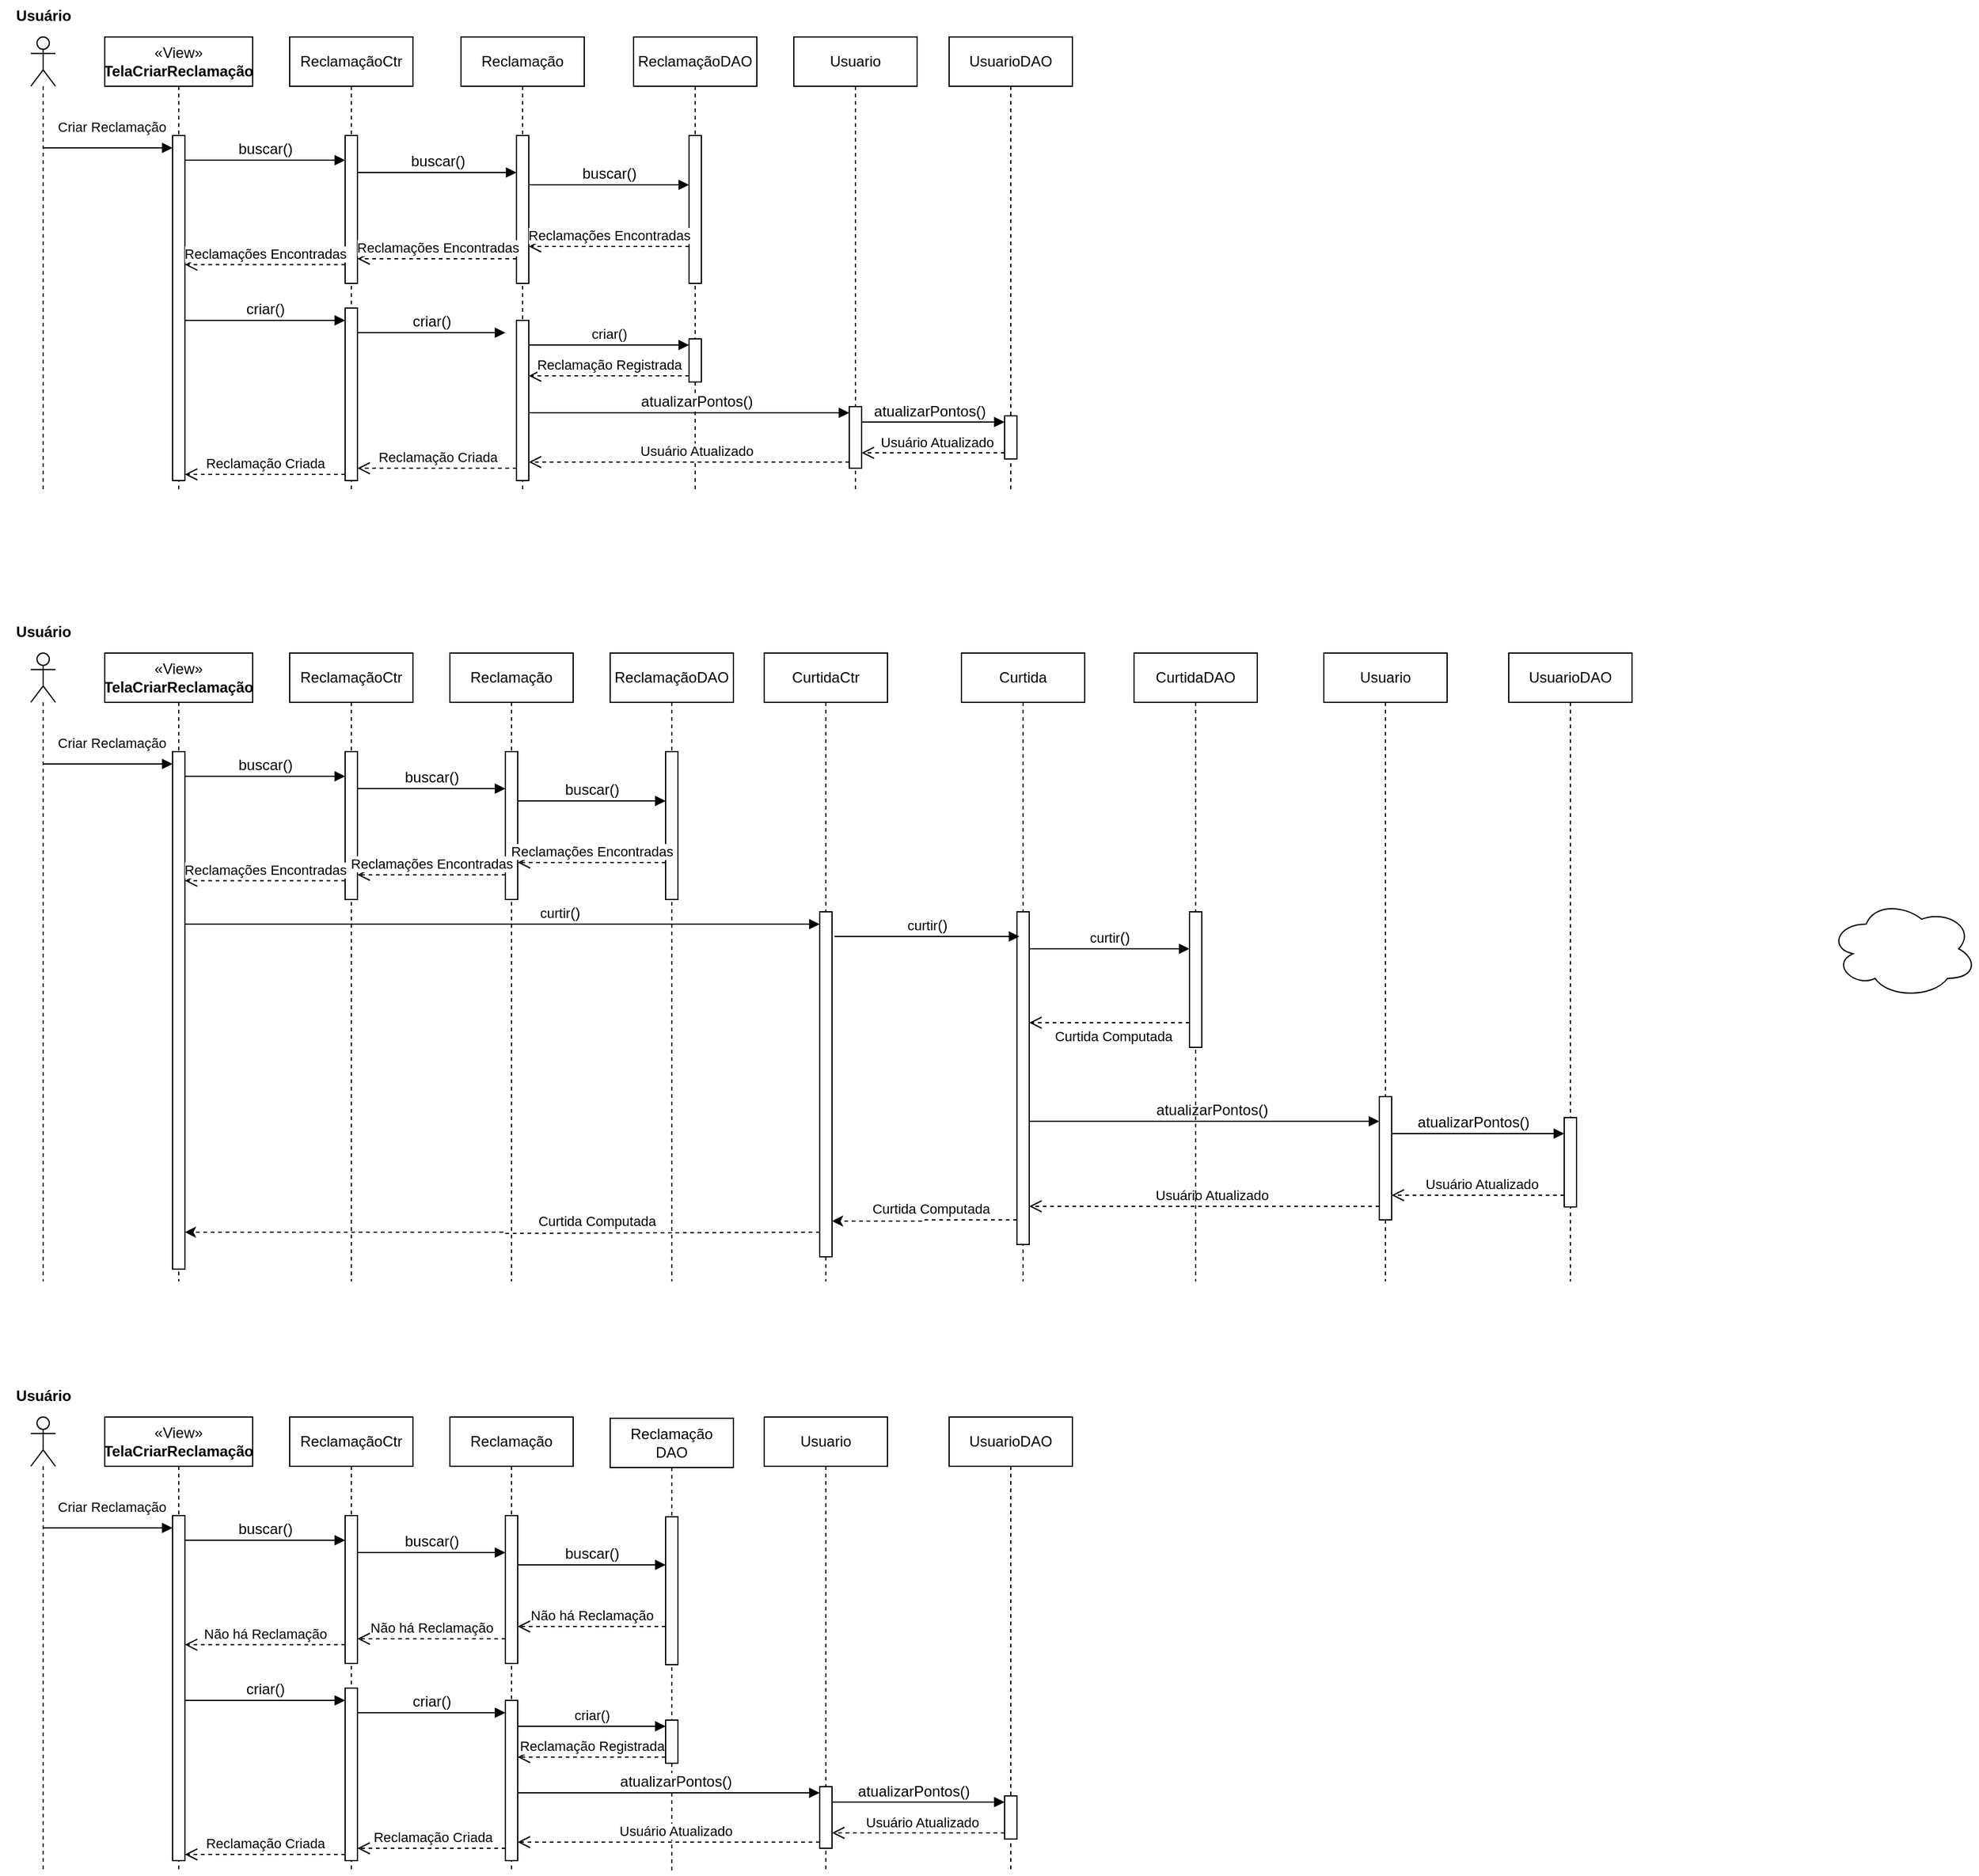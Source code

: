 <mxfile version="24.7.17">
  <diagram name="Página-1" id="Nm1Fz7t73D1OGTeDfmak">
    <mxGraphModel dx="2654" dy="497" grid="1" gridSize="10" guides="1" tooltips="1" connect="1" arrows="1" fold="1" page="1" pageScale="1" pageWidth="827" pageHeight="1169" math="0" shadow="0">
      <root>
        <mxCell id="0" />
        <mxCell id="1" parent="0" />
        <mxCell id="8YJoVrMXhFkuWjcxH3iJ-1" value="" style="shape=umlLifeline;perimeter=lifelinePerimeter;whiteSpace=wrap;html=1;container=1;dropTarget=0;collapsible=0;recursiveResize=0;outlineConnect=0;portConstraint=eastwest;newEdgeStyle={&quot;curved&quot;:0,&quot;rounded&quot;:0};participant=umlActor;" parent="1" vertex="1">
          <mxGeometry x="-1629" y="200" width="20" height="370" as="geometry" />
        </mxCell>
        <mxCell id="8YJoVrMXhFkuWjcxH3iJ-2" value="«View»&lt;br&gt;&lt;b&gt;TelaCriarReclamação&lt;/b&gt;" style="shape=umlLifeline;perimeter=lifelinePerimeter;whiteSpace=wrap;html=1;container=1;dropTarget=0;collapsible=0;recursiveResize=0;outlineConnect=0;portConstraint=eastwest;newEdgeStyle={&quot;curved&quot;:0,&quot;rounded&quot;:0};" parent="1" vertex="1">
          <mxGeometry x="-1569" y="200" width="120" height="370" as="geometry" />
        </mxCell>
        <mxCell id="8YJoVrMXhFkuWjcxH3iJ-11" value="" style="html=1;points=[[0,0,0,0,5],[0,1,0,0,-5],[1,0,0,0,5],[1,1,0,0,-5]];perimeter=orthogonalPerimeter;outlineConnect=0;targetShapes=umlLifeline;portConstraint=eastwest;newEdgeStyle={&quot;curved&quot;:0,&quot;rounded&quot;:0};" parent="8YJoVrMXhFkuWjcxH3iJ-2" vertex="1">
          <mxGeometry x="55" y="80" width="10" height="280" as="geometry" />
        </mxCell>
        <mxCell id="8YJoVrMXhFkuWjcxH3iJ-3" value="&lt;span style=&quot;font-family: Helvetica; font-size: 12px; font-style: normal; font-variant-ligatures: normal; font-variant-caps: normal; font-weight: 400; letter-spacing: normal; orphans: 2; text-align: center; text-indent: 0px; text-transform: none; widows: 2; word-spacing: 0px; -webkit-text-stroke-width: 0px; white-space: nowrap; text-decoration-thickness: initial; text-decoration-style: initial; text-decoration-color: initial; float: none; display: inline !important;&quot;&gt;Reclamação&lt;/span&gt;" style="shape=umlLifeline;perimeter=lifelinePerimeter;whiteSpace=wrap;html=1;container=1;dropTarget=0;collapsible=0;recursiveResize=0;outlineConnect=0;portConstraint=eastwest;newEdgeStyle={&quot;curved&quot;:0,&quot;rounded&quot;:0};" parent="1" vertex="1">
          <mxGeometry x="-1280" y="200" width="100" height="370" as="geometry" />
        </mxCell>
        <mxCell id="8YJoVrMXhFkuWjcxH3iJ-17" value="" style="html=1;points=[[0,0,0,0,5],[0,1,0,0,-5],[1,0,0,0,5],[1,1,0,0,-5]];perimeter=orthogonalPerimeter;outlineConnect=0;targetShapes=umlLifeline;portConstraint=eastwest;newEdgeStyle={&quot;curved&quot;:0,&quot;rounded&quot;:0};" parent="8YJoVrMXhFkuWjcxH3iJ-3" vertex="1">
          <mxGeometry x="45" y="230" width="10" height="130" as="geometry" />
        </mxCell>
        <mxCell id="Itz8E9hRGJA2VsY3wR06-3" value="" style="html=1;points=[[0,0,0,0,5],[0,1,0,0,-5],[1,0,0,0,5],[1,1,0,0,-5]];perimeter=orthogonalPerimeter;outlineConnect=0;targetShapes=umlLifeline;portConstraint=eastwest;newEdgeStyle={&quot;curved&quot;:0,&quot;rounded&quot;:0};" parent="8YJoVrMXhFkuWjcxH3iJ-3" vertex="1">
          <mxGeometry x="45" y="80" width="10" height="120" as="geometry" />
        </mxCell>
        <mxCell id="8YJoVrMXhFkuWjcxH3iJ-4" value="Reclamação&lt;span style=&quot;background-color: initial;&quot;&gt;DAO&lt;/span&gt;" style="shape=umlLifeline;perimeter=lifelinePerimeter;whiteSpace=wrap;html=1;container=1;dropTarget=0;collapsible=0;recursiveResize=0;outlineConnect=0;portConstraint=eastwest;newEdgeStyle={&quot;curved&quot;:0,&quot;rounded&quot;:0};" parent="1" vertex="1">
          <mxGeometry x="-1140" y="200" width="100" height="370" as="geometry" />
        </mxCell>
        <mxCell id="8YJoVrMXhFkuWjcxH3iJ-21" value="" style="html=1;points=[[0,0,0,0,5],[0,1,0,0,-5],[1,0,0,0,5],[1,1,0,0,-5]];perimeter=orthogonalPerimeter;outlineConnect=0;targetShapes=umlLifeline;portConstraint=eastwest;newEdgeStyle={&quot;curved&quot;:0,&quot;rounded&quot;:0};" parent="8YJoVrMXhFkuWjcxH3iJ-4" vertex="1">
          <mxGeometry x="45" y="245" width="10" height="35" as="geometry" />
        </mxCell>
        <mxCell id="Itz8E9hRGJA2VsY3wR06-4" value="" style="html=1;points=[[0,0,0,0,5],[0,1,0,0,-5],[1,0,0,0,5],[1,1,0,0,-5]];perimeter=orthogonalPerimeter;outlineConnect=0;targetShapes=umlLifeline;portConstraint=eastwest;newEdgeStyle={&quot;curved&quot;:0,&quot;rounded&quot;:0};" parent="8YJoVrMXhFkuWjcxH3iJ-4" vertex="1">
          <mxGeometry x="45" y="80" width="10" height="120" as="geometry" />
        </mxCell>
        <mxCell id="8YJoVrMXhFkuWjcxH3iJ-5" value="&lt;span style=&quot;text-wrap: nowrap;&quot;&gt;ReclamaçãoCtr&lt;/span&gt;" style="shape=umlLifeline;perimeter=lifelinePerimeter;whiteSpace=wrap;html=1;container=1;dropTarget=0;collapsible=0;recursiveResize=0;outlineConnect=0;portConstraint=eastwest;newEdgeStyle={&quot;curved&quot;:0,&quot;rounded&quot;:0};" parent="1" vertex="1">
          <mxGeometry x="-1419" y="200" width="100" height="370" as="geometry" />
        </mxCell>
        <mxCell id="8YJoVrMXhFkuWjcxH3iJ-14" value="" style="html=1;points=[[0,0,0,0,5],[0,1,0,0,-5],[1,0,0,0,5],[1,1,0,0,-5]];perimeter=orthogonalPerimeter;outlineConnect=0;targetShapes=umlLifeline;portConstraint=eastwest;newEdgeStyle={&quot;curved&quot;:0,&quot;rounded&quot;:0};" parent="8YJoVrMXhFkuWjcxH3iJ-5" vertex="1">
          <mxGeometry x="45" y="220" width="10" height="140" as="geometry" />
        </mxCell>
        <mxCell id="MWtMTN-vaptqBk0fMwmd-2" value="" style="html=1;points=[[0,0,0,0,5],[0,1,0,0,-5],[1,0,0,0,5],[1,1,0,0,-5]];perimeter=orthogonalPerimeter;outlineConnect=0;targetShapes=umlLifeline;portConstraint=eastwest;newEdgeStyle={&quot;curved&quot;:0,&quot;rounded&quot;:0};" parent="8YJoVrMXhFkuWjcxH3iJ-5" vertex="1">
          <mxGeometry x="45" y="80" width="10" height="120" as="geometry" />
        </mxCell>
        <mxCell id="8YJoVrMXhFkuWjcxH3iJ-6" value="Criar Reclamação" style="endArrow=block;endFill=1;html=1;edgeStyle=orthogonalEdgeStyle;align=left;verticalAlign=top;rounded=0;entryX=-0.166;entryY=0.047;entryDx=0;entryDy=0;entryPerimeter=0;" parent="1" edge="1">
          <mxGeometry x="-0.808" y="30" relative="1" as="geometry">
            <mxPoint x="-1619.071" y="290" as="sourcePoint" />
            <mxPoint x="-1514" y="290" as="targetPoint" />
            <mxPoint as="offset" />
            <Array as="points">
              <mxPoint x="-1534" y="290" />
              <mxPoint x="-1534" y="290" />
            </Array>
          </mxGeometry>
        </mxCell>
        <mxCell id="8YJoVrMXhFkuWjcxH3iJ-8" value="&lt;span style=&quot;font-family: Helvetica; font-size: 12px; font-style: normal; font-variant-ligatures: normal; font-variant-caps: normal; font-weight: 400; letter-spacing: normal; orphans: 2; text-align: center; text-indent: 0px; text-transform: none; widows: 2; word-spacing: 0px; -webkit-text-stroke-width: 0px; white-space: nowrap; text-decoration-thickness: initial; text-decoration-style: initial; text-decoration-color: initial; float: none; display: inline !important;&quot;&gt;Usuario&lt;/span&gt;" style="shape=umlLifeline;perimeter=lifelinePerimeter;whiteSpace=wrap;html=1;container=1;dropTarget=0;collapsible=0;recursiveResize=0;outlineConnect=0;portConstraint=eastwest;newEdgeStyle={&quot;curved&quot;:0,&quot;rounded&quot;:0};" parent="1" vertex="1">
          <mxGeometry x="-1010" y="200" width="100" height="370" as="geometry" />
        </mxCell>
        <mxCell id="8YJoVrMXhFkuWjcxH3iJ-27" value="" style="html=1;points=[[0,0,0,0,5],[0,1,0,0,-5],[1,0,0,0,5],[1,1,0,0,-5]];perimeter=orthogonalPerimeter;outlineConnect=0;targetShapes=umlLifeline;portConstraint=eastwest;newEdgeStyle={&quot;curved&quot;:0,&quot;rounded&quot;:0};" parent="8YJoVrMXhFkuWjcxH3iJ-8" vertex="1">
          <mxGeometry x="45" y="300" width="10" height="50" as="geometry" />
        </mxCell>
        <mxCell id="8YJoVrMXhFkuWjcxH3iJ-9" value="&lt;span style=&quot;text-wrap: nowrap;&quot;&gt;Usuario&lt;/span&gt;DAO" style="shape=umlLifeline;perimeter=lifelinePerimeter;whiteSpace=wrap;html=1;container=1;dropTarget=0;collapsible=0;recursiveResize=0;outlineConnect=0;portConstraint=eastwest;newEdgeStyle={&quot;curved&quot;:0,&quot;rounded&quot;:0};" parent="1" vertex="1">
          <mxGeometry x="-884" y="200" width="100" height="370" as="geometry" />
        </mxCell>
        <mxCell id="8YJoVrMXhFkuWjcxH3iJ-30" value="" style="html=1;points=[[0,0,0,0,5],[0,1,0,0,-5],[1,0,0,0,5],[1,1,0,0,-5]];perimeter=orthogonalPerimeter;outlineConnect=0;targetShapes=umlLifeline;portConstraint=eastwest;newEdgeStyle={&quot;curved&quot;:0,&quot;rounded&quot;:0};" parent="8YJoVrMXhFkuWjcxH3iJ-9" vertex="1">
          <mxGeometry x="45" y="307.5" width="10" height="35" as="geometry" />
        </mxCell>
        <mxCell id="8YJoVrMXhFkuWjcxH3iJ-10" value="Usuário" style="text;align=center;fontStyle=1;verticalAlign=middle;spacingLeft=3;spacingRight=3;strokeColor=none;rotatable=0;points=[[0,0.5],[1,0.5]];portConstraint=eastwest;html=1;" parent="1" vertex="1">
          <mxGeometry x="-1654" y="170" width="70" height="26" as="geometry" />
        </mxCell>
        <mxCell id="8YJoVrMXhFkuWjcxH3iJ-18" value="&lt;span style=&quot;font-size: 12px; text-align: left;&quot;&gt;criar()&lt;/span&gt;" style="html=1;verticalAlign=bottom;endArrow=block;curved=0;rounded=0;" parent="1" edge="1">
          <mxGeometry relative="1" as="geometry">
            <mxPoint x="-1364" y="440" as="sourcePoint" />
            <mxPoint as="offset" />
            <mxPoint x="-1244" y="440" as="targetPoint" />
          </mxGeometry>
        </mxCell>
        <mxCell id="8YJoVrMXhFkuWjcxH3iJ-22" value="criar()" style="html=1;verticalAlign=bottom;endArrow=block;curved=0;rounded=0;entryX=0;entryY=0;entryDx=0;entryDy=5;" parent="1" source="8YJoVrMXhFkuWjcxH3iJ-17" target="8YJoVrMXhFkuWjcxH3iJ-21" edge="1">
          <mxGeometry relative="1" as="geometry">
            <mxPoint x="-1154" y="395" as="sourcePoint" />
          </mxGeometry>
        </mxCell>
        <mxCell id="8YJoVrMXhFkuWjcxH3iJ-23" value="Reclamação Registrada" style="html=1;verticalAlign=bottom;endArrow=open;dashed=1;endSize=8;curved=0;rounded=0;exitX=0;exitY=1;exitDx=0;exitDy=-5;" parent="1" source="8YJoVrMXhFkuWjcxH3iJ-21" target="8YJoVrMXhFkuWjcxH3iJ-17" edge="1">
          <mxGeometry relative="1" as="geometry">
            <mxPoint x="-1219" y="415" as="targetPoint" />
          </mxGeometry>
        </mxCell>
        <mxCell id="8YJoVrMXhFkuWjcxH3iJ-28" value="&lt;span style=&quot;font-size: 12px; text-align: left;&quot;&gt;atualizarPontos()&lt;/span&gt;" style="html=1;verticalAlign=bottom;endArrow=block;curved=0;rounded=0;entryX=0;entryY=0;entryDx=0;entryDy=5;entryPerimeter=0;" parent="1" source="8YJoVrMXhFkuWjcxH3iJ-17" target="8YJoVrMXhFkuWjcxH3iJ-27" edge="1">
          <mxGeometry x="0.042" relative="1" as="geometry">
            <mxPoint x="-1014" y="445" as="sourcePoint" />
            <mxPoint as="offset" />
            <mxPoint x="-1014" y="500" as="targetPoint" />
            <Array as="points" />
          </mxGeometry>
        </mxCell>
        <mxCell id="8YJoVrMXhFkuWjcxH3iJ-31" value="&lt;span style=&quot;font-size: 12px; text-align: left;&quot;&gt;atualizarPontos()&lt;/span&gt;" style="html=1;verticalAlign=bottom;endArrow=block;curved=0;rounded=0;entryX=0;entryY=0;entryDx=0;entryDy=5;" parent="1" source="8YJoVrMXhFkuWjcxH3iJ-27" target="8YJoVrMXhFkuWjcxH3iJ-30" edge="1">
          <mxGeometry x="-0.06" relative="1" as="geometry">
            <mxPoint x="-868" y="465" as="sourcePoint" />
            <mxPoint as="offset" />
          </mxGeometry>
        </mxCell>
        <mxCell id="8YJoVrMXhFkuWjcxH3iJ-19" value="Reclamação Criada" style="html=1;verticalAlign=bottom;endArrow=open;dashed=1;endSize=8;curved=0;rounded=0;" parent="1" edge="1" source="8YJoVrMXhFkuWjcxH3iJ-17">
          <mxGeometry x="-0.005" relative="1" as="geometry">
            <mxPoint x="-1364" y="550" as="targetPoint" />
            <mxPoint as="offset" />
            <mxPoint x="-1244" y="550.0" as="sourcePoint" />
            <Array as="points">
              <mxPoint x="-1304" y="550" />
            </Array>
          </mxGeometry>
        </mxCell>
        <mxCell id="8YJoVrMXhFkuWjcxH3iJ-16" value="Reclamação Criada" style="html=1;verticalAlign=bottom;endArrow=open;dashed=1;endSize=8;curved=0;rounded=0;exitX=0;exitY=1;exitDx=0;exitDy=-5;entryX=1;entryY=1;entryDx=0;entryDy=-5;entryPerimeter=0;exitPerimeter=0;" parent="1" source="8YJoVrMXhFkuWjcxH3iJ-14" target="8YJoVrMXhFkuWjcxH3iJ-11" edge="1">
          <mxGeometry relative="1" as="geometry">
            <mxPoint x="-1504" y="550.0" as="targetPoint" />
            <mxPoint x="-1374" y="550.0" as="sourcePoint" />
          </mxGeometry>
        </mxCell>
        <mxCell id="Itz8E9hRGJA2VsY3wR06-1" value="Usuário Atualizado" style="html=1;verticalAlign=bottom;endArrow=open;dashed=1;endSize=8;curved=0;rounded=0;exitX=0;exitY=1;exitDx=0;exitDy=-5;exitPerimeter=0;" parent="1" source="8YJoVrMXhFkuWjcxH3iJ-27" target="8YJoVrMXhFkuWjcxH3iJ-17" edge="1">
          <mxGeometry x="-0.042" relative="1" as="geometry">
            <mxPoint x="-1229" y="545" as="targetPoint" />
            <mxPoint as="offset" />
            <mxPoint x="-989" y="545" as="sourcePoint" />
          </mxGeometry>
        </mxCell>
        <mxCell id="Itz8E9hRGJA2VsY3wR06-2" value="Usuário Atualizado" style="html=1;verticalAlign=bottom;endArrow=open;dashed=1;endSize=8;curved=0;rounded=0;exitX=0;exitY=1;exitDx=0;exitDy=-5;exitPerimeter=0;" parent="1" source="8YJoVrMXhFkuWjcxH3iJ-30" target="8YJoVrMXhFkuWjcxH3iJ-27" edge="1">
          <mxGeometry x="-0.042" relative="1" as="geometry">
            <mxPoint x="-1054" y="597" as="targetPoint" />
            <mxPoint as="offset" />
            <mxPoint x="-814" y="597" as="sourcePoint" />
          </mxGeometry>
        </mxCell>
        <mxCell id="Itz8E9hRGJA2VsY3wR06-7" value="&lt;span style=&quot;font-size: 12px; text-align: left;&quot;&gt;criar()&lt;/span&gt;" style="html=1;verticalAlign=bottom;endArrow=block;curved=0;rounded=0;" parent="1" target="8YJoVrMXhFkuWjcxH3iJ-14" edge="1">
          <mxGeometry relative="1" as="geometry">
            <mxPoint x="-1504" y="430" as="sourcePoint" />
            <mxPoint as="offset" />
            <mxPoint x="-1384" y="430" as="targetPoint" />
          </mxGeometry>
        </mxCell>
        <mxCell id="Itz8E9hRGJA2VsY3wR06-8" value="&lt;span style=&quot;font-size: 12px; text-align: left;&quot;&gt;buscar()&lt;/span&gt;" style="html=1;verticalAlign=bottom;endArrow=block;curved=0;rounded=0;" parent="1" target="MWtMTN-vaptqBk0fMwmd-2" edge="1">
          <mxGeometry relative="1" as="geometry">
            <mxPoint x="-1504" y="300" as="sourcePoint" />
            <mxPoint as="offset" />
            <mxPoint x="-1384" y="300" as="targetPoint" />
          </mxGeometry>
        </mxCell>
        <mxCell id="Itz8E9hRGJA2VsY3wR06-10" value="&lt;span style=&quot;font-size: 12px; text-align: left;&quot;&gt;buscar()&lt;/span&gt;" style="html=1;verticalAlign=bottom;endArrow=block;curved=0;rounded=0;" parent="1" edge="1" target="Itz8E9hRGJA2VsY3wR06-3">
          <mxGeometry relative="1" as="geometry">
            <mxPoint x="-1364" y="310" as="sourcePoint" />
            <mxPoint as="offset" />
            <mxPoint x="-1244" y="310" as="targetPoint" />
          </mxGeometry>
        </mxCell>
        <mxCell id="Itz8E9hRGJA2VsY3wR06-11" value="&lt;span style=&quot;font-size: 12px; text-align: left;&quot;&gt;buscar()&lt;/span&gt;" style="html=1;verticalAlign=bottom;endArrow=block;curved=0;rounded=0;" parent="1" edge="1">
          <mxGeometry relative="1" as="geometry">
            <mxPoint x="-1225" y="320" as="sourcePoint" />
            <mxPoint as="offset" />
            <mxPoint x="-1095" y="320" as="targetPoint" />
          </mxGeometry>
        </mxCell>
        <mxCell id="Itz8E9hRGJA2VsY3wR06-12" value="Reclamações Encontradas" style="html=1;verticalAlign=bottom;endArrow=open;dashed=1;endSize=8;curved=0;rounded=0;" parent="1" edge="1">
          <mxGeometry relative="1" as="geometry">
            <mxPoint x="-1225" y="370" as="targetPoint" />
            <mxPoint x="-1095" y="370" as="sourcePoint" />
          </mxGeometry>
        </mxCell>
        <mxCell id="Itz8E9hRGJA2VsY3wR06-13" value="Reclamações Encontradas" style="html=1;verticalAlign=bottom;endArrow=open;dashed=1;endSize=8;curved=0;rounded=0;" parent="1" edge="1" source="Itz8E9hRGJA2VsY3wR06-3">
          <mxGeometry relative="1" as="geometry">
            <mxPoint x="-1364" y="380" as="targetPoint" />
            <mxPoint x="-1244" y="380" as="sourcePoint" />
          </mxGeometry>
        </mxCell>
        <mxCell id="Itz8E9hRGJA2VsY3wR06-14" value="Reclamações Encontradas" style="html=1;verticalAlign=bottom;endArrow=open;dashed=1;endSize=8;curved=0;rounded=0;" parent="1" target="8YJoVrMXhFkuWjcxH3iJ-11" edge="1">
          <mxGeometry relative="1" as="geometry">
            <mxPoint x="-1494" y="384.8" as="targetPoint" />
            <mxPoint x="-1374" y="384.8" as="sourcePoint" />
          </mxGeometry>
        </mxCell>
        <mxCell id="Itz8E9hRGJA2VsY3wR06-51" value="" style="shape=umlLifeline;perimeter=lifelinePerimeter;whiteSpace=wrap;html=1;container=1;dropTarget=0;collapsible=0;recursiveResize=0;outlineConnect=0;portConstraint=eastwest;newEdgeStyle={&quot;curved&quot;:0,&quot;rounded&quot;:0};participant=umlActor;" parent="1" vertex="1">
          <mxGeometry x="-1629" y="1320" width="20" height="370" as="geometry" />
        </mxCell>
        <mxCell id="Itz8E9hRGJA2VsY3wR06-52" value="«View»&lt;br&gt;&lt;b&gt;TelaCriarReclamação&lt;/b&gt;" style="shape=umlLifeline;perimeter=lifelinePerimeter;whiteSpace=wrap;html=1;container=1;dropTarget=0;collapsible=0;recursiveResize=0;outlineConnect=0;portConstraint=eastwest;newEdgeStyle={&quot;curved&quot;:0,&quot;rounded&quot;:0};" parent="1" vertex="1">
          <mxGeometry x="-1569" y="1320" width="120" height="370" as="geometry" />
        </mxCell>
        <mxCell id="Itz8E9hRGJA2VsY3wR06-53" value="" style="html=1;points=[[0,0,0,0,5],[0,1,0,0,-5],[1,0,0,0,5],[1,1,0,0,-5]];perimeter=orthogonalPerimeter;outlineConnect=0;targetShapes=umlLifeline;portConstraint=eastwest;newEdgeStyle={&quot;curved&quot;:0,&quot;rounded&quot;:0};" parent="Itz8E9hRGJA2VsY3wR06-52" vertex="1">
          <mxGeometry x="55" y="80" width="10" height="280" as="geometry" />
        </mxCell>
        <mxCell id="Itz8E9hRGJA2VsY3wR06-54" value="&lt;span style=&quot;font-family: Helvetica; font-size: 12px; font-style: normal; font-variant-ligatures: normal; font-variant-caps: normal; font-weight: 400; letter-spacing: normal; orphans: 2; text-align: center; text-indent: 0px; text-transform: none; widows: 2; word-spacing: 0px; -webkit-text-stroke-width: 0px; white-space: nowrap; text-decoration-thickness: initial; text-decoration-style: initial; text-decoration-color: initial; float: none; display: inline !important;&quot;&gt;Reclamação&lt;/span&gt;" style="shape=umlLifeline;perimeter=lifelinePerimeter;whiteSpace=wrap;html=1;container=1;dropTarget=0;collapsible=0;recursiveResize=0;outlineConnect=0;portConstraint=eastwest;newEdgeStyle={&quot;curved&quot;:0,&quot;rounded&quot;:0};" parent="1" vertex="1">
          <mxGeometry x="-1289" y="1320" width="100" height="370" as="geometry" />
        </mxCell>
        <mxCell id="Itz8E9hRGJA2VsY3wR06-55" value="" style="html=1;points=[[0,0,0,0,5],[0,1,0,0,-5],[1,0,0,0,5],[1,1,0,0,-5]];perimeter=orthogonalPerimeter;outlineConnect=0;targetShapes=umlLifeline;portConstraint=eastwest;newEdgeStyle={&quot;curved&quot;:0,&quot;rounded&quot;:0};" parent="Itz8E9hRGJA2VsY3wR06-54" vertex="1">
          <mxGeometry x="45" y="230" width="10" height="130" as="geometry" />
        </mxCell>
        <mxCell id="Itz8E9hRGJA2VsY3wR06-56" value="" style="html=1;points=[[0,0,0,0,5],[0,1,0,0,-5],[1,0,0,0,5],[1,1,0,0,-5]];perimeter=orthogonalPerimeter;outlineConnect=0;targetShapes=umlLifeline;portConstraint=eastwest;newEdgeStyle={&quot;curved&quot;:0,&quot;rounded&quot;:0};" parent="Itz8E9hRGJA2VsY3wR06-54" vertex="1">
          <mxGeometry x="45" y="80" width="10" height="120" as="geometry" />
        </mxCell>
        <mxCell id="Itz8E9hRGJA2VsY3wR06-57" value="Reclamação&lt;div&gt;DAO&lt;/div&gt;" style="shape=umlLifeline;perimeter=lifelinePerimeter;whiteSpace=wrap;html=1;container=1;dropTarget=0;collapsible=0;recursiveResize=0;outlineConnect=0;portConstraint=eastwest;newEdgeStyle={&quot;curved&quot;:0,&quot;rounded&quot;:0};" parent="1" vertex="1">
          <mxGeometry x="-1159" y="1321" width="100" height="370" as="geometry" />
        </mxCell>
        <mxCell id="Itz8E9hRGJA2VsY3wR06-58" value="" style="html=1;points=[[0,0,0,0,5],[0,1,0,0,-5],[1,0,0,0,5],[1,1,0,0,-5]];perimeter=orthogonalPerimeter;outlineConnect=0;targetShapes=umlLifeline;portConstraint=eastwest;newEdgeStyle={&quot;curved&quot;:0,&quot;rounded&quot;:0};" parent="Itz8E9hRGJA2VsY3wR06-57" vertex="1">
          <mxGeometry x="45" y="245" width="10" height="35" as="geometry" />
        </mxCell>
        <mxCell id="Itz8E9hRGJA2VsY3wR06-59" value="" style="html=1;points=[[0,0,0,0,5],[0,1,0,0,-5],[1,0,0,0,5],[1,1,0,0,-5]];perimeter=orthogonalPerimeter;outlineConnect=0;targetShapes=umlLifeline;portConstraint=eastwest;newEdgeStyle={&quot;curved&quot;:0,&quot;rounded&quot;:0};" parent="Itz8E9hRGJA2VsY3wR06-57" vertex="1">
          <mxGeometry x="45" y="80" width="10" height="120" as="geometry" />
        </mxCell>
        <mxCell id="Itz8E9hRGJA2VsY3wR06-60" value="&lt;span style=&quot;text-wrap: nowrap;&quot;&gt;ReclamaçãoCtr&lt;/span&gt;" style="shape=umlLifeline;perimeter=lifelinePerimeter;whiteSpace=wrap;html=1;container=1;dropTarget=0;collapsible=0;recursiveResize=0;outlineConnect=0;portConstraint=eastwest;newEdgeStyle={&quot;curved&quot;:0,&quot;rounded&quot;:0};" parent="1" vertex="1">
          <mxGeometry x="-1419" y="1320" width="100" height="370" as="geometry" />
        </mxCell>
        <mxCell id="Itz8E9hRGJA2VsY3wR06-61" value="" style="html=1;points=[[0,0,0,0,5],[0,1,0,0,-5],[1,0,0,0,5],[1,1,0,0,-5]];perimeter=orthogonalPerimeter;outlineConnect=0;targetShapes=umlLifeline;portConstraint=eastwest;newEdgeStyle={&quot;curved&quot;:0,&quot;rounded&quot;:0};" parent="Itz8E9hRGJA2VsY3wR06-60" vertex="1">
          <mxGeometry x="45" y="220" width="10" height="140" as="geometry" />
        </mxCell>
        <mxCell id="Itz8E9hRGJA2VsY3wR06-62" value="" style="html=1;points=[[0,0,0,0,5],[0,1,0,0,-5],[1,0,0,0,5],[1,1,0,0,-5]];perimeter=orthogonalPerimeter;outlineConnect=0;targetShapes=umlLifeline;portConstraint=eastwest;newEdgeStyle={&quot;curved&quot;:0,&quot;rounded&quot;:0};" parent="Itz8E9hRGJA2VsY3wR06-60" vertex="1">
          <mxGeometry x="45" y="80" width="10" height="120" as="geometry" />
        </mxCell>
        <mxCell id="Itz8E9hRGJA2VsY3wR06-63" value="Criar Reclamação" style="endArrow=block;endFill=1;html=1;edgeStyle=orthogonalEdgeStyle;align=left;verticalAlign=top;rounded=0;entryX=-0.166;entryY=0.047;entryDx=0;entryDy=0;entryPerimeter=0;" parent="1" edge="1">
          <mxGeometry x="-0.808" y="30" relative="1" as="geometry">
            <mxPoint x="-1619.071" y="1410" as="sourcePoint" />
            <mxPoint x="-1514" y="1410" as="targetPoint" />
            <mxPoint as="offset" />
            <Array as="points">
              <mxPoint x="-1534" y="1410" />
              <mxPoint x="-1534" y="1410" />
            </Array>
          </mxGeometry>
        </mxCell>
        <mxCell id="Itz8E9hRGJA2VsY3wR06-64" value="&lt;span style=&quot;font-family: Helvetica; font-size: 12px; font-style: normal; font-variant-ligatures: normal; font-variant-caps: normal; font-weight: 400; letter-spacing: normal; orphans: 2; text-align: center; text-indent: 0px; text-transform: none; widows: 2; word-spacing: 0px; -webkit-text-stroke-width: 0px; white-space: nowrap; text-decoration-thickness: initial; text-decoration-style: initial; text-decoration-color: initial; float: none; display: inline !important;&quot;&gt;Usuario&lt;/span&gt;" style="shape=umlLifeline;perimeter=lifelinePerimeter;whiteSpace=wrap;html=1;container=1;dropTarget=0;collapsible=0;recursiveResize=0;outlineConnect=0;portConstraint=eastwest;newEdgeStyle={&quot;curved&quot;:0,&quot;rounded&quot;:0};" parent="1" vertex="1">
          <mxGeometry x="-1034" y="1320" width="100" height="370" as="geometry" />
        </mxCell>
        <mxCell id="Itz8E9hRGJA2VsY3wR06-65" value="" style="html=1;points=[[0,0,0,0,5],[0,1,0,0,-5],[1,0,0,0,5],[1,1,0,0,-5]];perimeter=orthogonalPerimeter;outlineConnect=0;targetShapes=umlLifeline;portConstraint=eastwest;newEdgeStyle={&quot;curved&quot;:0,&quot;rounded&quot;:0};" parent="Itz8E9hRGJA2VsY3wR06-64" vertex="1">
          <mxGeometry x="45" y="300" width="10" height="50" as="geometry" />
        </mxCell>
        <mxCell id="Itz8E9hRGJA2VsY3wR06-66" value="&lt;span style=&quot;text-wrap: nowrap;&quot;&gt;Usuario&lt;/span&gt;DAO" style="shape=umlLifeline;perimeter=lifelinePerimeter;whiteSpace=wrap;html=1;container=1;dropTarget=0;collapsible=0;recursiveResize=0;outlineConnect=0;portConstraint=eastwest;newEdgeStyle={&quot;curved&quot;:0,&quot;rounded&quot;:0};" parent="1" vertex="1">
          <mxGeometry x="-884" y="1320" width="100" height="370" as="geometry" />
        </mxCell>
        <mxCell id="Itz8E9hRGJA2VsY3wR06-67" value="" style="html=1;points=[[0,0,0,0,5],[0,1,0,0,-5],[1,0,0,0,5],[1,1,0,0,-5]];perimeter=orthogonalPerimeter;outlineConnect=0;targetShapes=umlLifeline;portConstraint=eastwest;newEdgeStyle={&quot;curved&quot;:0,&quot;rounded&quot;:0};" parent="Itz8E9hRGJA2VsY3wR06-66" vertex="1">
          <mxGeometry x="45" y="307.5" width="10" height="35" as="geometry" />
        </mxCell>
        <mxCell id="Itz8E9hRGJA2VsY3wR06-68" value="Usuário" style="text;align=center;fontStyle=1;verticalAlign=middle;spacingLeft=3;spacingRight=3;strokeColor=none;rotatable=0;points=[[0,0.5],[1,0.5]];portConstraint=eastwest;html=1;" parent="1" vertex="1">
          <mxGeometry x="-1654" y="1290" width="70" height="26" as="geometry" />
        </mxCell>
        <mxCell id="Itz8E9hRGJA2VsY3wR06-69" value="&lt;span style=&quot;font-size: 12px; text-align: left;&quot;&gt;criar()&lt;/span&gt;" style="html=1;verticalAlign=bottom;endArrow=block;curved=0;rounded=0;" parent="1" edge="1">
          <mxGeometry relative="1" as="geometry">
            <mxPoint x="-1364" y="1560" as="sourcePoint" />
            <mxPoint as="offset" />
            <mxPoint x="-1244" y="1560" as="targetPoint" />
          </mxGeometry>
        </mxCell>
        <mxCell id="Itz8E9hRGJA2VsY3wR06-70" value="criar()" style="html=1;verticalAlign=bottom;endArrow=block;curved=0;rounded=0;entryX=0;entryY=0;entryDx=0;entryDy=5;" parent="1" source="Itz8E9hRGJA2VsY3wR06-55" target="Itz8E9hRGJA2VsY3wR06-58" edge="1">
          <mxGeometry relative="1" as="geometry">
            <mxPoint x="-1154" y="1515" as="sourcePoint" />
          </mxGeometry>
        </mxCell>
        <mxCell id="Itz8E9hRGJA2VsY3wR06-71" value="Reclamação Registrada" style="html=1;verticalAlign=bottom;endArrow=open;dashed=1;endSize=8;curved=0;rounded=0;exitX=0;exitY=1;exitDx=0;exitDy=-5;" parent="1" source="Itz8E9hRGJA2VsY3wR06-58" target="Itz8E9hRGJA2VsY3wR06-55" edge="1">
          <mxGeometry relative="1" as="geometry">
            <mxPoint x="-1219" y="1535" as="targetPoint" />
          </mxGeometry>
        </mxCell>
        <mxCell id="Itz8E9hRGJA2VsY3wR06-72" value="&lt;span style=&quot;font-size: 12px; text-align: left;&quot;&gt;atualizarPontos()&lt;/span&gt;" style="html=1;verticalAlign=bottom;endArrow=block;curved=0;rounded=0;entryX=0;entryY=0;entryDx=0;entryDy=5;entryPerimeter=0;" parent="1" source="Itz8E9hRGJA2VsY3wR06-55" target="Itz8E9hRGJA2VsY3wR06-65" edge="1">
          <mxGeometry x="0.042" relative="1" as="geometry">
            <mxPoint x="-1014" y="1565" as="sourcePoint" />
            <mxPoint as="offset" />
            <mxPoint x="-1014" y="1620" as="targetPoint" />
            <Array as="points" />
          </mxGeometry>
        </mxCell>
        <mxCell id="Itz8E9hRGJA2VsY3wR06-73" value="&lt;span style=&quot;font-size: 12px; text-align: left;&quot;&gt;atualizarPontos()&lt;/span&gt;" style="html=1;verticalAlign=bottom;endArrow=block;curved=0;rounded=0;entryX=0;entryY=0;entryDx=0;entryDy=5;" parent="1" source="Itz8E9hRGJA2VsY3wR06-65" target="Itz8E9hRGJA2VsY3wR06-67" edge="1">
          <mxGeometry x="-0.055" relative="1" as="geometry">
            <mxPoint x="-868" y="1585" as="sourcePoint" />
            <mxPoint as="offset" />
          </mxGeometry>
        </mxCell>
        <mxCell id="Itz8E9hRGJA2VsY3wR06-74" value="Reclamação Criada" style="html=1;verticalAlign=bottom;endArrow=open;dashed=1;endSize=8;curved=0;rounded=0;exitX=0;exitY=1;exitDx=0;exitDy=-5;" parent="1" edge="1">
          <mxGeometry x="-0.005" relative="1" as="geometry">
            <mxPoint x="-1364" y="1670" as="targetPoint" />
            <mxPoint as="offset" />
            <mxPoint x="-1244" y="1670.0" as="sourcePoint" />
            <Array as="points">
              <mxPoint x="-1304" y="1670" />
            </Array>
          </mxGeometry>
        </mxCell>
        <mxCell id="Itz8E9hRGJA2VsY3wR06-75" value="Reclamação Criada" style="html=1;verticalAlign=bottom;endArrow=open;dashed=1;endSize=8;curved=0;rounded=0;exitX=0;exitY=1;exitDx=0;exitDy=-5;entryX=1;entryY=1;entryDx=0;entryDy=-5;entryPerimeter=0;exitPerimeter=0;" parent="1" source="Itz8E9hRGJA2VsY3wR06-61" target="Itz8E9hRGJA2VsY3wR06-53" edge="1">
          <mxGeometry relative="1" as="geometry">
            <mxPoint x="-1504" y="1670" as="targetPoint" />
            <mxPoint x="-1374" y="1670" as="sourcePoint" />
          </mxGeometry>
        </mxCell>
        <mxCell id="Itz8E9hRGJA2VsY3wR06-76" value="Usuário Atualizado" style="html=1;verticalAlign=bottom;endArrow=open;dashed=1;endSize=8;curved=0;rounded=0;exitX=0;exitY=1;exitDx=0;exitDy=-5;exitPerimeter=0;" parent="1" source="Itz8E9hRGJA2VsY3wR06-65" target="Itz8E9hRGJA2VsY3wR06-55" edge="1">
          <mxGeometry x="-0.042" relative="1" as="geometry">
            <mxPoint x="-1229" y="1665" as="targetPoint" />
            <mxPoint as="offset" />
            <mxPoint x="-989" y="1665" as="sourcePoint" />
          </mxGeometry>
        </mxCell>
        <mxCell id="Itz8E9hRGJA2VsY3wR06-77" value="Usuário Atualizado" style="html=1;verticalAlign=bottom;endArrow=open;dashed=1;endSize=8;curved=0;rounded=0;exitX=0;exitY=1;exitDx=0;exitDy=-5;exitPerimeter=0;" parent="1" source="Itz8E9hRGJA2VsY3wR06-67" target="Itz8E9hRGJA2VsY3wR06-65" edge="1">
          <mxGeometry x="-0.042" relative="1" as="geometry">
            <mxPoint x="-1054" y="1717" as="targetPoint" />
            <mxPoint as="offset" />
            <mxPoint x="-814" y="1717" as="sourcePoint" />
          </mxGeometry>
        </mxCell>
        <mxCell id="Itz8E9hRGJA2VsY3wR06-78" value="&lt;span style=&quot;font-size: 12px; text-align: left;&quot;&gt;criar()&lt;/span&gt;" style="html=1;verticalAlign=bottom;endArrow=block;curved=0;rounded=0;" parent="1" target="Itz8E9hRGJA2VsY3wR06-61" edge="1">
          <mxGeometry relative="1" as="geometry">
            <mxPoint x="-1504" y="1550" as="sourcePoint" />
            <mxPoint as="offset" />
            <mxPoint x="-1384" y="1550" as="targetPoint" />
          </mxGeometry>
        </mxCell>
        <mxCell id="Itz8E9hRGJA2VsY3wR06-79" value="&lt;span style=&quot;font-size: 12px; text-align: left;&quot;&gt;buscar()&lt;/span&gt;" style="html=1;verticalAlign=bottom;endArrow=block;curved=0;rounded=0;" parent="1" target="Itz8E9hRGJA2VsY3wR06-62" edge="1">
          <mxGeometry relative="1" as="geometry">
            <mxPoint x="-1504" y="1420" as="sourcePoint" />
            <mxPoint as="offset" />
            <mxPoint x="-1384" y="1420" as="targetPoint" />
          </mxGeometry>
        </mxCell>
        <mxCell id="Itz8E9hRGJA2VsY3wR06-80" value="&lt;span style=&quot;font-size: 12px; text-align: left;&quot;&gt;buscar()&lt;/span&gt;" style="html=1;verticalAlign=bottom;endArrow=block;curved=0;rounded=0;" parent="1" edge="1">
          <mxGeometry relative="1" as="geometry">
            <mxPoint x="-1364" y="1430" as="sourcePoint" />
            <mxPoint as="offset" />
            <mxPoint x="-1244" y="1430" as="targetPoint" />
          </mxGeometry>
        </mxCell>
        <mxCell id="Itz8E9hRGJA2VsY3wR06-81" value="&lt;span style=&quot;font-size: 12px; text-align: left;&quot;&gt;buscar()&lt;/span&gt;" style="html=1;verticalAlign=bottom;endArrow=block;curved=0;rounded=0;" parent="1" edge="1">
          <mxGeometry relative="1" as="geometry">
            <mxPoint x="-1234" y="1440" as="sourcePoint" />
            <mxPoint as="offset" />
            <mxPoint x="-1114" y="1440" as="targetPoint" />
          </mxGeometry>
        </mxCell>
        <mxCell id="Itz8E9hRGJA2VsY3wR06-82" value="Não há Reclamação" style="html=1;verticalAlign=bottom;endArrow=open;dashed=1;endSize=8;curved=0;rounded=0;" parent="1" edge="1">
          <mxGeometry relative="1" as="geometry">
            <mxPoint x="-1234" y="1490" as="targetPoint" />
            <mxPoint x="-1114" y="1490" as="sourcePoint" />
            <mxPoint as="offset" />
          </mxGeometry>
        </mxCell>
        <mxCell id="Itz8E9hRGJA2VsY3wR06-83" value="Não há Reclamação" style="html=1;verticalAlign=bottom;endArrow=open;dashed=1;endSize=8;curved=0;rounded=0;" parent="1" edge="1">
          <mxGeometry relative="1" as="geometry">
            <mxPoint x="-1364" y="1500" as="targetPoint" />
            <mxPoint x="-1244" y="1500" as="sourcePoint" />
          </mxGeometry>
        </mxCell>
        <mxCell id="Itz8E9hRGJA2VsY3wR06-84" value="Não há Reclamação" style="html=1;verticalAlign=bottom;endArrow=open;dashed=1;endSize=8;curved=0;rounded=0;" parent="1" target="Itz8E9hRGJA2VsY3wR06-53" edge="1">
          <mxGeometry relative="1" as="geometry">
            <mxPoint x="-1494" y="1504.8" as="targetPoint" />
            <mxPoint x="-1374" y="1504.8" as="sourcePoint" />
          </mxGeometry>
        </mxCell>
        <mxCell id="P6x3jyLfoVuhS7O4_xyp-36" value="" style="shape=umlLifeline;perimeter=lifelinePerimeter;whiteSpace=wrap;html=1;container=1;dropTarget=0;collapsible=0;recursiveResize=0;outlineConnect=0;portConstraint=eastwest;newEdgeStyle={&quot;curved&quot;:0,&quot;rounded&quot;:0};participant=umlActor;" parent="1" vertex="1">
          <mxGeometry x="-1629" y="700" width="20" height="510" as="geometry" />
        </mxCell>
        <mxCell id="P6x3jyLfoVuhS7O4_xyp-37" value="«View»&lt;br&gt;&lt;b&gt;TelaCriarReclamação&lt;/b&gt;" style="shape=umlLifeline;perimeter=lifelinePerimeter;whiteSpace=wrap;html=1;container=1;dropTarget=0;collapsible=0;recursiveResize=0;outlineConnect=0;portConstraint=eastwest;newEdgeStyle={&quot;curved&quot;:0,&quot;rounded&quot;:0};" parent="1" vertex="1">
          <mxGeometry x="-1569" y="700" width="120" height="510" as="geometry" />
        </mxCell>
        <mxCell id="P6x3jyLfoVuhS7O4_xyp-38" value="" style="html=1;points=[[0,0,0,0,5],[0,1,0,0,-5],[1,0,0,0,5],[1,1,0,0,-5]];perimeter=orthogonalPerimeter;outlineConnect=0;targetShapes=umlLifeline;portConstraint=eastwest;newEdgeStyle={&quot;curved&quot;:0,&quot;rounded&quot;:0};" parent="P6x3jyLfoVuhS7O4_xyp-37" vertex="1">
          <mxGeometry x="55" y="80" width="10" height="420" as="geometry" />
        </mxCell>
        <mxCell id="P6x3jyLfoVuhS7O4_xyp-39" value="&lt;span style=&quot;font-family: Helvetica; font-size: 12px; font-style: normal; font-variant-ligatures: normal; font-variant-caps: normal; font-weight: 400; letter-spacing: normal; orphans: 2; text-align: center; text-indent: 0px; text-transform: none; widows: 2; word-spacing: 0px; -webkit-text-stroke-width: 0px; white-space: nowrap; text-decoration-thickness: initial; text-decoration-style: initial; text-decoration-color: initial; float: none; display: inline !important;&quot;&gt;Reclamação&lt;/span&gt;" style="shape=umlLifeline;perimeter=lifelinePerimeter;whiteSpace=wrap;html=1;container=1;dropTarget=0;collapsible=0;recursiveResize=0;outlineConnect=0;portConstraint=eastwest;newEdgeStyle={&quot;curved&quot;:0,&quot;rounded&quot;:0};" parent="1" vertex="1">
          <mxGeometry x="-1289" y="700" width="100" height="510" as="geometry" />
        </mxCell>
        <mxCell id="P6x3jyLfoVuhS7O4_xyp-41" value="" style="html=1;points=[[0,0,0,0,5],[0,1,0,0,-5],[1,0,0,0,5],[1,1,0,0,-5]];perimeter=orthogonalPerimeter;outlineConnect=0;targetShapes=umlLifeline;portConstraint=eastwest;newEdgeStyle={&quot;curved&quot;:0,&quot;rounded&quot;:0};" parent="P6x3jyLfoVuhS7O4_xyp-39" vertex="1">
          <mxGeometry x="45" y="80" width="10" height="120" as="geometry" />
        </mxCell>
        <mxCell id="P6x3jyLfoVuhS7O4_xyp-42" value="ReclamaçãoDAO" style="shape=umlLifeline;perimeter=lifelinePerimeter;whiteSpace=wrap;html=1;container=1;dropTarget=0;collapsible=0;recursiveResize=0;outlineConnect=0;portConstraint=eastwest;newEdgeStyle={&quot;curved&quot;:0,&quot;rounded&quot;:0};" parent="1" vertex="1">
          <mxGeometry x="-1159" y="700" width="100" height="510" as="geometry" />
        </mxCell>
        <mxCell id="P6x3jyLfoVuhS7O4_xyp-44" value="" style="html=1;points=[[0,0,0,0,5],[0,1,0,0,-5],[1,0,0,0,5],[1,1,0,0,-5]];perimeter=orthogonalPerimeter;outlineConnect=0;targetShapes=umlLifeline;portConstraint=eastwest;newEdgeStyle={&quot;curved&quot;:0,&quot;rounded&quot;:0};" parent="P6x3jyLfoVuhS7O4_xyp-42" vertex="1">
          <mxGeometry x="45" y="80" width="10" height="120" as="geometry" />
        </mxCell>
        <mxCell id="P6x3jyLfoVuhS7O4_xyp-45" value="&lt;span style=&quot;text-wrap: nowrap;&quot;&gt;ReclamaçãoCtr&lt;/span&gt;" style="shape=umlLifeline;perimeter=lifelinePerimeter;whiteSpace=wrap;html=1;container=1;dropTarget=0;collapsible=0;recursiveResize=0;outlineConnect=0;portConstraint=eastwest;newEdgeStyle={&quot;curved&quot;:0,&quot;rounded&quot;:0};" parent="1" vertex="1">
          <mxGeometry x="-1419" y="700" width="100" height="510" as="geometry" />
        </mxCell>
        <mxCell id="P6x3jyLfoVuhS7O4_xyp-47" value="" style="html=1;points=[[0,0,0,0,5],[0,1,0,0,-5],[1,0,0,0,5],[1,1,0,0,-5]];perimeter=orthogonalPerimeter;outlineConnect=0;targetShapes=umlLifeline;portConstraint=eastwest;newEdgeStyle={&quot;curved&quot;:0,&quot;rounded&quot;:0};" parent="P6x3jyLfoVuhS7O4_xyp-45" vertex="1">
          <mxGeometry x="45" y="80" width="10" height="120" as="geometry" />
        </mxCell>
        <mxCell id="P6x3jyLfoVuhS7O4_xyp-48" value="Criar Reclamação" style="endArrow=block;endFill=1;html=1;edgeStyle=orthogonalEdgeStyle;align=left;verticalAlign=top;rounded=0;entryX=-0.166;entryY=0.047;entryDx=0;entryDy=0;entryPerimeter=0;" parent="1" edge="1">
          <mxGeometry x="-0.808" y="30" relative="1" as="geometry">
            <mxPoint x="-1619.071" y="790" as="sourcePoint" />
            <mxPoint x="-1514" y="790" as="targetPoint" />
            <mxPoint as="offset" />
            <Array as="points">
              <mxPoint x="-1534" y="790" />
              <mxPoint x="-1534" y="790" />
            </Array>
          </mxGeometry>
        </mxCell>
        <mxCell id="P6x3jyLfoVuhS7O4_xyp-49" value="&lt;span style=&quot;font-family: Helvetica; font-size: 12px; font-style: normal; font-variant-ligatures: normal; font-variant-caps: normal; font-weight: 400; letter-spacing: normal; orphans: 2; text-align: center; text-indent: 0px; text-transform: none; widows: 2; word-spacing: 0px; -webkit-text-stroke-width: 0px; white-space: nowrap; text-decoration-thickness: initial; text-decoration-style: initial; text-decoration-color: initial; float: none; display: inline !important;&quot;&gt;Usuario&lt;/span&gt;" style="shape=umlLifeline;perimeter=lifelinePerimeter;whiteSpace=wrap;html=1;container=1;dropTarget=0;collapsible=0;recursiveResize=0;outlineConnect=0;portConstraint=eastwest;newEdgeStyle={&quot;curved&quot;:0,&quot;rounded&quot;:0};" parent="1" vertex="1">
          <mxGeometry x="-580" y="700" width="100" height="510" as="geometry" />
        </mxCell>
        <mxCell id="P6x3jyLfoVuhS7O4_xyp-50" value="" style="html=1;points=[[0,0,0,0,5],[0,1,0,0,-5],[1,0,0,0,5],[1,1,0,0,-5]];perimeter=orthogonalPerimeter;outlineConnect=0;targetShapes=umlLifeline;portConstraint=eastwest;newEdgeStyle={&quot;curved&quot;:0,&quot;rounded&quot;:0};" parent="P6x3jyLfoVuhS7O4_xyp-49" vertex="1">
          <mxGeometry x="45" y="360" width="10" height="100" as="geometry" />
        </mxCell>
        <mxCell id="P6x3jyLfoVuhS7O4_xyp-51" value="&lt;span style=&quot;text-wrap: nowrap;&quot;&gt;Usuario&lt;/span&gt;DAO" style="shape=umlLifeline;perimeter=lifelinePerimeter;whiteSpace=wrap;html=1;container=1;dropTarget=0;collapsible=0;recursiveResize=0;outlineConnect=0;portConstraint=eastwest;newEdgeStyle={&quot;curved&quot;:0,&quot;rounded&quot;:0};" parent="1" vertex="1">
          <mxGeometry x="-430" y="700" width="100" height="510" as="geometry" />
        </mxCell>
        <mxCell id="P6x3jyLfoVuhS7O4_xyp-52" value="" style="html=1;points=[[0,0,0,0,5],[0,1,0,0,-5],[1,0,0,0,5],[1,1,0,0,-5]];perimeter=orthogonalPerimeter;outlineConnect=0;targetShapes=umlLifeline;portConstraint=eastwest;newEdgeStyle={&quot;curved&quot;:0,&quot;rounded&quot;:0};" parent="P6x3jyLfoVuhS7O4_xyp-51" vertex="1">
          <mxGeometry x="45" y="377" width="10" height="72.5" as="geometry" />
        </mxCell>
        <mxCell id="P6x3jyLfoVuhS7O4_xyp-53" value="Usuário" style="text;align=center;fontStyle=1;verticalAlign=middle;spacingLeft=3;spacingRight=3;strokeColor=none;rotatable=0;points=[[0,0.5],[1,0.5]];portConstraint=eastwest;html=1;" parent="1" vertex="1">
          <mxGeometry x="-1654" y="670" width="70" height="26" as="geometry" />
        </mxCell>
        <mxCell id="P6x3jyLfoVuhS7O4_xyp-57" value="&lt;span style=&quot;font-size: 12px; text-align: left;&quot;&gt;atualizarPontos()&lt;/span&gt;" style="html=1;verticalAlign=bottom;endArrow=block;curved=0;rounded=0;entryX=0;entryY=0;entryDx=0;entryDy=5;entryPerimeter=0;" parent="1" edge="1">
          <mxGeometry x="0.042" relative="1" as="geometry">
            <mxPoint x="-819" y="1080" as="sourcePoint" />
            <mxPoint as="offset" />
            <mxPoint x="-535" y="1080" as="targetPoint" />
            <Array as="points" />
          </mxGeometry>
        </mxCell>
        <mxCell id="P6x3jyLfoVuhS7O4_xyp-58" value="&lt;span style=&quot;font-size: 12px; text-align: left;&quot;&gt;atualizarPontos()&lt;/span&gt;" style="html=1;verticalAlign=bottom;endArrow=block;curved=0;rounded=0;entryX=0;entryY=0;entryDx=0;entryDy=5;" parent="1" edge="1">
          <mxGeometry x="-0.06" relative="1" as="geometry">
            <mxPoint x="-525" y="1090" as="sourcePoint" />
            <mxPoint as="offset" />
            <mxPoint x="-385" y="1090" as="targetPoint" />
          </mxGeometry>
        </mxCell>
        <mxCell id="P6x3jyLfoVuhS7O4_xyp-61" value="Usuário Atualizado" style="html=1;verticalAlign=bottom;endArrow=open;dashed=1;endSize=8;curved=0;rounded=0;exitX=0;exitY=1;exitDx=0;exitDy=-5;exitPerimeter=0;" parent="1" edge="1">
          <mxGeometry x="-0.042" relative="1" as="geometry">
            <mxPoint x="-819" y="1149" as="targetPoint" />
            <mxPoint as="offset" />
            <mxPoint x="-535" y="1149" as="sourcePoint" />
          </mxGeometry>
        </mxCell>
        <mxCell id="P6x3jyLfoVuhS7O4_xyp-62" value="Usuário Atualizado" style="html=1;verticalAlign=bottom;endArrow=open;dashed=1;endSize=8;curved=0;rounded=0;exitX=0;exitY=1;exitDx=0;exitDy=-5;exitPerimeter=0;" parent="1" edge="1">
          <mxGeometry x="-0.042" relative="1" as="geometry">
            <mxPoint x="-525" y="1140" as="targetPoint" />
            <mxPoint as="offset" />
            <mxPoint x="-385" y="1140" as="sourcePoint" />
          </mxGeometry>
        </mxCell>
        <mxCell id="P6x3jyLfoVuhS7O4_xyp-64" value="&lt;span style=&quot;font-size: 12px; text-align: left;&quot;&gt;buscar()&lt;/span&gt;" style="html=1;verticalAlign=bottom;endArrow=block;curved=0;rounded=0;" parent="1" target="P6x3jyLfoVuhS7O4_xyp-47" edge="1">
          <mxGeometry relative="1" as="geometry">
            <mxPoint x="-1504" y="800" as="sourcePoint" />
            <mxPoint as="offset" />
            <mxPoint x="-1384" y="800" as="targetPoint" />
          </mxGeometry>
        </mxCell>
        <mxCell id="P6x3jyLfoVuhS7O4_xyp-65" value="&lt;span style=&quot;font-size: 12px; text-align: left;&quot;&gt;buscar()&lt;/span&gt;" style="html=1;verticalAlign=bottom;endArrow=block;curved=0;rounded=0;" parent="1" edge="1">
          <mxGeometry relative="1" as="geometry">
            <mxPoint x="-1364" y="810" as="sourcePoint" />
            <mxPoint as="offset" />
            <mxPoint x="-1244" y="810" as="targetPoint" />
          </mxGeometry>
        </mxCell>
        <mxCell id="P6x3jyLfoVuhS7O4_xyp-66" value="&lt;span style=&quot;font-size: 12px; text-align: left;&quot;&gt;buscar()&lt;/span&gt;" style="html=1;verticalAlign=bottom;endArrow=block;curved=0;rounded=0;" parent="1" edge="1">
          <mxGeometry relative="1" as="geometry">
            <mxPoint x="-1234" y="820" as="sourcePoint" />
            <mxPoint as="offset" />
            <mxPoint x="-1114" y="820" as="targetPoint" />
          </mxGeometry>
        </mxCell>
        <mxCell id="P6x3jyLfoVuhS7O4_xyp-67" value="Reclamações Encontradas" style="html=1;verticalAlign=bottom;endArrow=open;dashed=1;endSize=8;curved=0;rounded=0;" parent="1" edge="1">
          <mxGeometry relative="1" as="geometry">
            <mxPoint x="-1234" y="870" as="targetPoint" />
            <mxPoint x="-1114" y="870" as="sourcePoint" />
          </mxGeometry>
        </mxCell>
        <mxCell id="P6x3jyLfoVuhS7O4_xyp-68" value="Reclamações Encontradas" style="html=1;verticalAlign=bottom;endArrow=open;dashed=1;endSize=8;curved=0;rounded=0;" parent="1" edge="1">
          <mxGeometry relative="1" as="geometry">
            <mxPoint x="-1364" y="880" as="targetPoint" />
            <mxPoint x="-1244" y="880" as="sourcePoint" />
          </mxGeometry>
        </mxCell>
        <mxCell id="P6x3jyLfoVuhS7O4_xyp-69" value="Reclamações Encontradas" style="html=1;verticalAlign=bottom;endArrow=open;dashed=1;endSize=8;curved=0;rounded=0;" parent="1" target="P6x3jyLfoVuhS7O4_xyp-38" edge="1">
          <mxGeometry relative="1" as="geometry">
            <mxPoint x="-1494" y="884.8" as="targetPoint" />
            <mxPoint x="-1374" y="884.8" as="sourcePoint" />
          </mxGeometry>
        </mxCell>
        <mxCell id="P6x3jyLfoVuhS7O4_xyp-70" value="&lt;span style=&quot;font-family: Helvetica; font-size: 12px; font-style: normal; font-variant-ligatures: normal; font-variant-caps: normal; font-weight: 400; letter-spacing: normal; orphans: 2; text-align: center; text-indent: 0px; text-transform: none; widows: 2; word-spacing: 0px; -webkit-text-stroke-width: 0px; white-space: nowrap; text-decoration-thickness: initial; text-decoration-style: initial; text-decoration-color: initial; float: none; display: inline !important;&quot;&gt;Curtida&lt;/span&gt;" style="shape=umlLifeline;perimeter=lifelinePerimeter;whiteSpace=wrap;html=1;container=1;dropTarget=0;collapsible=0;recursiveResize=0;outlineConnect=0;portConstraint=eastwest;newEdgeStyle={&quot;curved&quot;:0,&quot;rounded&quot;:0};" parent="1" vertex="1">
          <mxGeometry x="-874" y="700" width="100" height="510" as="geometry" />
        </mxCell>
        <mxCell id="P6x3jyLfoVuhS7O4_xyp-71" value="" style="html=1;points=[[0,0,0,0,5],[0,1,0,0,-5],[1,0,0,0,5],[1,1,0,0,-5]];perimeter=orthogonalPerimeter;outlineConnect=0;targetShapes=umlLifeline;portConstraint=eastwest;newEdgeStyle={&quot;curved&quot;:0,&quot;rounded&quot;:0};" parent="P6x3jyLfoVuhS7O4_xyp-70" vertex="1">
          <mxGeometry x="45" y="210" width="10" height="270" as="geometry" />
        </mxCell>
        <mxCell id="P6x3jyLfoVuhS7O4_xyp-72" value="&lt;span style=&quot;text-wrap: nowrap;&quot;&gt;CurtidaCtr&lt;/span&gt;" style="shape=umlLifeline;perimeter=lifelinePerimeter;whiteSpace=wrap;html=1;container=1;dropTarget=0;collapsible=0;recursiveResize=0;outlineConnect=0;portConstraint=eastwest;newEdgeStyle={&quot;curved&quot;:0,&quot;rounded&quot;:0};" parent="1" vertex="1">
          <mxGeometry x="-1034" y="700" width="100" height="510" as="geometry" />
        </mxCell>
        <mxCell id="P6x3jyLfoVuhS7O4_xyp-73" value="" style="html=1;points=[[0,0,0,0,5],[0,1,0,0,-5],[1,0,0,0,5],[1,1,0,0,-5]];perimeter=orthogonalPerimeter;outlineConnect=0;targetShapes=umlLifeline;portConstraint=eastwest;newEdgeStyle={&quot;curved&quot;:0,&quot;rounded&quot;:0};" parent="P6x3jyLfoVuhS7O4_xyp-72" vertex="1">
          <mxGeometry x="45" y="210" width="10" height="280" as="geometry" />
        </mxCell>
        <mxCell id="P6x3jyLfoVuhS7O4_xyp-74" value="&lt;div style=&quot;text-align: left;&quot;&gt;curtir&lt;span style=&quot;font-size: 12px;&quot;&gt;()&lt;/span&gt;&lt;br&gt;&lt;/div&gt;" style="html=1;verticalAlign=bottom;endArrow=block;curved=0;rounded=0;" parent="1" edge="1">
          <mxGeometry x="0.003" relative="1" as="geometry">
            <mxPoint x="-977" y="930" as="sourcePoint" />
            <mxPoint as="offset" />
            <mxPoint x="-827" y="930" as="targetPoint" />
          </mxGeometry>
        </mxCell>
        <mxCell id="P6x3jyLfoVuhS7O4_xyp-76" value="&lt;span style=&quot;font-family: Helvetica; font-size: 12px; font-style: normal; font-variant-ligatures: normal; font-variant-caps: normal; font-weight: 400; letter-spacing: normal; orphans: 2; text-align: center; text-indent: 0px; text-transform: none; widows: 2; word-spacing: 0px; -webkit-text-stroke-width: 0px; white-space: nowrap; text-decoration-thickness: initial; text-decoration-style: initial; text-decoration-color: initial; float: none; display: inline !important;&quot;&gt;CurtidaDAO&lt;/span&gt;" style="shape=umlLifeline;perimeter=lifelinePerimeter;whiteSpace=wrap;html=1;container=1;dropTarget=0;collapsible=0;recursiveResize=0;outlineConnect=0;portConstraint=eastwest;newEdgeStyle={&quot;curved&quot;:0,&quot;rounded&quot;:0};" parent="1" vertex="1">
          <mxGeometry x="-734" y="700" width="100" height="510" as="geometry" />
        </mxCell>
        <mxCell id="P6x3jyLfoVuhS7O4_xyp-77" value="" style="html=1;points=[[0,0,0,0,5],[0,1,0,0,-5],[1,0,0,0,5],[1,1,0,0,-5]];perimeter=orthogonalPerimeter;outlineConnect=0;targetShapes=umlLifeline;portConstraint=eastwest;newEdgeStyle={&quot;curved&quot;:0,&quot;rounded&quot;:0};" parent="P6x3jyLfoVuhS7O4_xyp-76" vertex="1">
          <mxGeometry x="45" y="210" width="10" height="110" as="geometry" />
        </mxCell>
        <mxCell id="P6x3jyLfoVuhS7O4_xyp-78" value="&lt;div style=&quot;text-align: left;&quot;&gt;curtir&lt;span style=&quot;font-size: 12px;&quot;&gt;()&lt;/span&gt;&lt;br&gt;&lt;/div&gt;" style="html=1;verticalAlign=bottom;endArrow=block;curved=0;rounded=0;" parent="1" edge="1">
          <mxGeometry relative="1" as="geometry">
            <mxPoint x="-819" y="940" as="sourcePoint" />
            <mxPoint as="offset" />
            <mxPoint x="-689" y="940" as="targetPoint" />
          </mxGeometry>
        </mxCell>
        <mxCell id="P6x3jyLfoVuhS7O4_xyp-79" value="Curtida Computada" style="html=1;verticalAlign=bottom;endArrow=open;dashed=1;endSize=8;curved=0;rounded=0;" parent="1" edge="1">
          <mxGeometry x="-0.035" y="20" relative="1" as="geometry">
            <mxPoint x="-819" y="1000" as="targetPoint" />
            <mxPoint x="-689" y="1000" as="sourcePoint" />
            <mxPoint as="offset" />
          </mxGeometry>
        </mxCell>
        <mxCell id="P6x3jyLfoVuhS7O4_xyp-80" style="edgeStyle=orthogonalEdgeStyle;rounded=0;orthogonalLoop=1;jettySize=auto;html=1;curved=0;dashed=1;" parent="1" target="P6x3jyLfoVuhS7O4_xyp-73" edge="1">
          <mxGeometry relative="1" as="geometry">
            <mxPoint x="-829" y="1160.0" as="sourcePoint" />
            <mxPoint x="-980" y="1159.997" as="targetPoint" />
            <Array as="points">
              <mxPoint x="-904" y="1160" />
              <mxPoint x="-904" y="1161" />
            </Array>
          </mxGeometry>
        </mxCell>
        <mxCell id="P6x3jyLfoVuhS7O4_xyp-84" value="Curtida Computada" style="edgeLabel;html=1;align=center;verticalAlign=middle;resizable=0;points=[];" parent="P6x3jyLfoVuhS7O4_xyp-80" vertex="1" connectable="0">
          <mxGeometry x="0.352" relative="1" as="geometry">
            <mxPoint x="31" y="-10" as="offset" />
          </mxGeometry>
        </mxCell>
        <mxCell id="P6x3jyLfoVuhS7O4_xyp-82" style="edgeStyle=orthogonalEdgeStyle;rounded=0;orthogonalLoop=1;jettySize=auto;html=1;curved=0;dashed=1;" parent="1" edge="1">
          <mxGeometry relative="1" as="geometry">
            <mxPoint x="-989" y="1170.003" as="sourcePoint" />
            <mxPoint x="-1504" y="1170.0" as="targetPoint" />
            <Array as="points">
              <mxPoint x="-1246" y="1171" />
            </Array>
          </mxGeometry>
        </mxCell>
        <mxCell id="P6x3jyLfoVuhS7O4_xyp-85" value="Curtida Computada" style="edgeLabel;html=1;align=center;verticalAlign=middle;resizable=0;points=[];" parent="P6x3jyLfoVuhS7O4_xyp-82" vertex="1" connectable="0">
          <mxGeometry x="0.251" relative="1" as="geometry">
            <mxPoint x="141" y="-9" as="offset" />
          </mxGeometry>
        </mxCell>
        <mxCell id="P6x3jyLfoVuhS7O4_xyp-89" value="&lt;div style=&quot;text-align: left;&quot;&gt;curtir&lt;span style=&quot;font-size: 12px;&quot;&gt;()&lt;/span&gt;&lt;br&gt;&lt;/div&gt;" style="html=1;verticalAlign=bottom;endArrow=block;curved=0;rounded=0;" parent="1" edge="1">
          <mxGeometry x="0.181" relative="1" as="geometry">
            <mxPoint x="-1504" y="920" as="sourcePoint" />
            <mxPoint as="offset" />
            <mxPoint x="-989" y="920" as="targetPoint" />
          </mxGeometry>
        </mxCell>
        <mxCell id="P6x3jyLfoVuhS7O4_xyp-90" value="" style="ellipse;shape=cloud;whiteSpace=wrap;html=1;" parent="1" vertex="1">
          <mxGeometry x="-170" y="900" width="120" height="80" as="geometry" />
        </mxCell>
      </root>
    </mxGraphModel>
  </diagram>
</mxfile>
